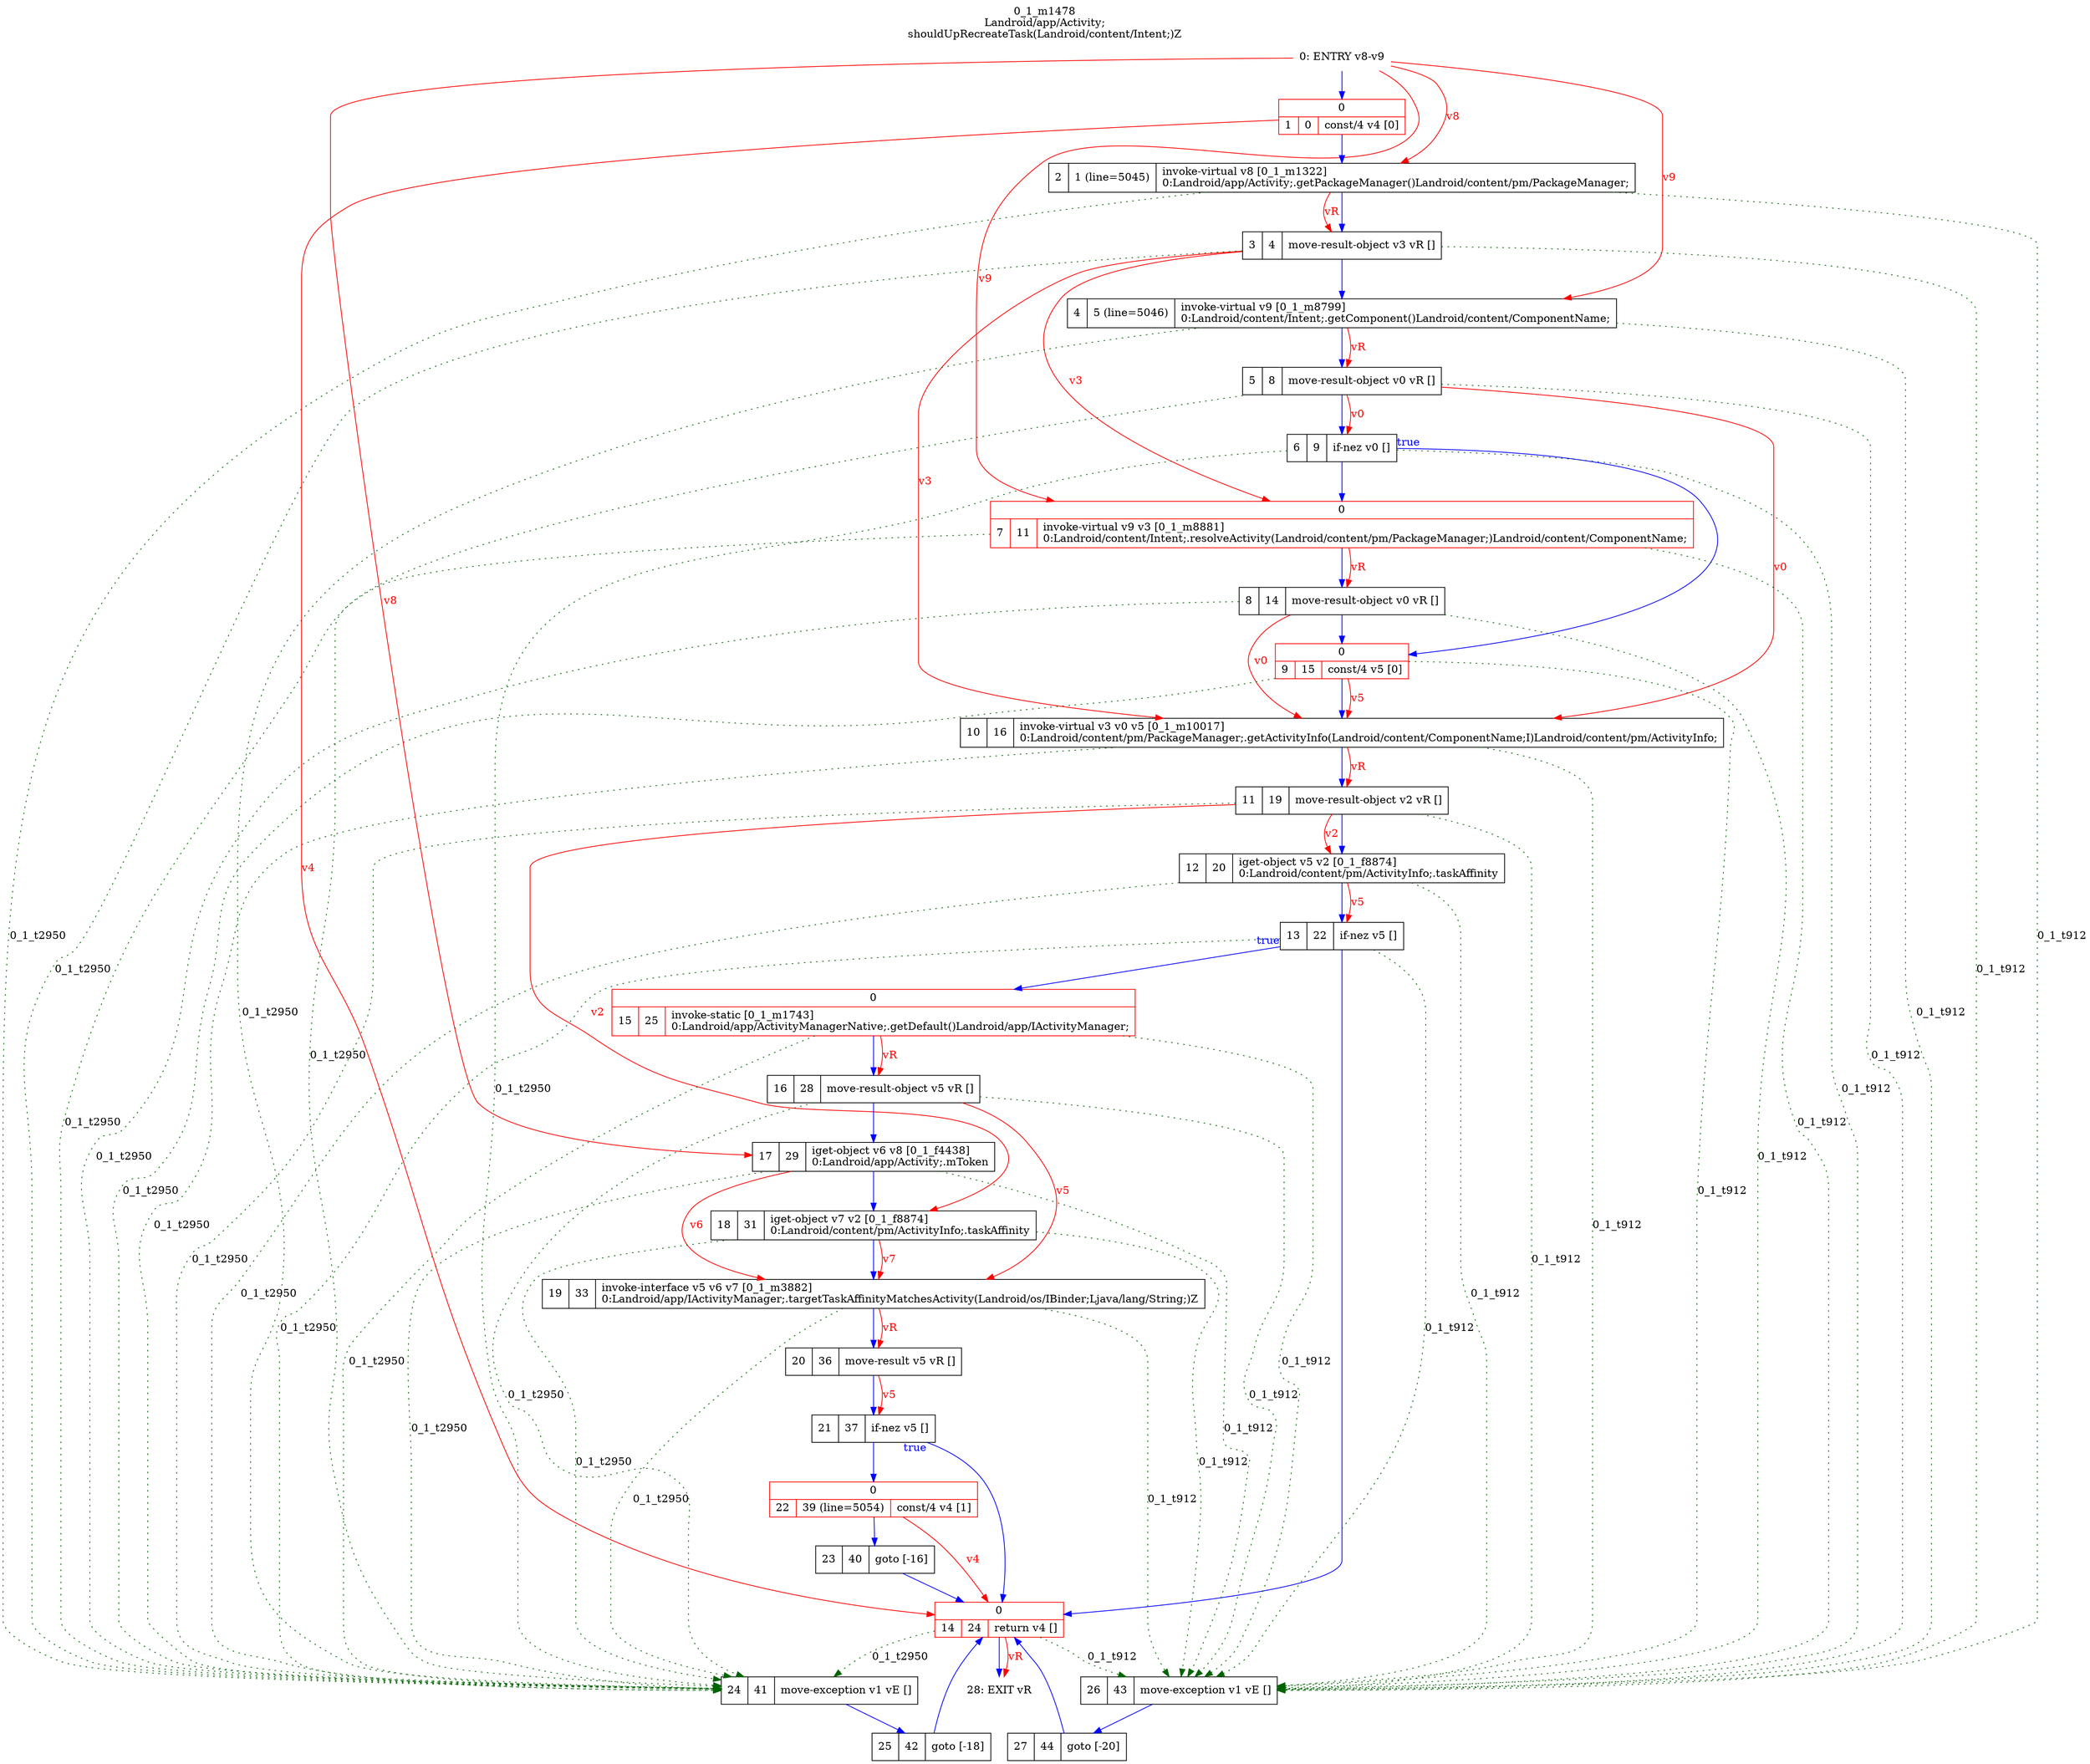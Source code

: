 digraph G {
rankdir=UD;
labelloc=t;
label="0_1_m1478\nLandroid/app/Activity;
shouldUpRecreateTask(Landroid/content/Intent;)Z";
2, 3, 4, 5, 6, 7, 8, 9, 10, 11, 12, 13, 14, 15, 16, 17, 18, 19 -> 24 [label="0_1_t2950", color=darkgreen, style=dotted];
2, 3, 4, 5, 6, 7, 8, 9, 10, 11, 12, 13, 14, 15, 16, 17, 18, 19 -> 26 [label="0_1_t912", color=darkgreen, style=dotted];
0[label="0: ENTRY v8-v9",shape=plaintext];
1[label="{0|{1|0|const/4 v4 [0]\l}}",shape=record, color=red];
2[label="2|1 (line=5045)|invoke-virtual v8 [0_1_m1322]\l0:Landroid/app/Activity;.getPackageManager()Landroid/content/pm/PackageManager;\l",shape=record,URL="0_1_m1322.dot"];
3[label="3|4|move-result-object v3 vR []\l",shape=record];
4[label="4|5 (line=5046)|invoke-virtual v9 [0_1_m8799]\l0:Landroid/content/Intent;.getComponent()Landroid/content/ComponentName;\l",shape=record,URL="0_1_m8799.dot"];
5[label="5|8|move-result-object v0 vR []\l",shape=record];
6[label="6|9|if-nez v0 []\l",shape=record];
7[label="{0|{7|11|invoke-virtual v9 v3 [0_1_m8881]\l0:Landroid/content/Intent;.resolveActivity(Landroid/content/pm/PackageManager;)Landroid/content/ComponentName;\l}}",shape=record,URL="0_1_m8881.dot", color=red];
8[label="8|14|move-result-object v0 vR []\l",shape=record];
9[label="{0|{9|15|const/4 v5 [0]\l}}",shape=record, color=red];
10[label="10|16|invoke-virtual v3 v0 v5 [0_1_m10017]\l0:Landroid/content/pm/PackageManager;.getActivityInfo(Landroid/content/ComponentName;I)Landroid/content/pm/ActivityInfo;\l",shape=record,URL="0_1_m10017.dot"];
11[label="11|19|move-result-object v2 vR []\l",shape=record];
12[label="12|20|iget-object v5 v2 [0_1_f8874]\l0:Landroid/content/pm/ActivityInfo;.taskAffinity\l",shape=record];
13[label="13|22|if-nez v5 []\l",shape=record];
14[label="{0|{14|24|return v4 []\l}}",shape=record, color=red];
15[label="{0|{15|25|invoke-static [0_1_m1743]\l0:Landroid/app/ActivityManagerNative;.getDefault()Landroid/app/IActivityManager;\l}}",shape=record,URL="0_1_m1743.dot", color=red];
16[label="16|28|move-result-object v5 vR []\l",shape=record];
17[label="17|29|iget-object v6 v8 [0_1_f4438]\l0:Landroid/app/Activity;.mToken\l",shape=record];
18[label="18|31|iget-object v7 v2 [0_1_f8874]\l0:Landroid/content/pm/ActivityInfo;.taskAffinity\l",shape=record];
19[label="19|33|invoke-interface v5 v6 v7 [0_1_m3882]\l0:Landroid/app/IActivityManager;.targetTaskAffinityMatchesActivity(Landroid/os/IBinder;Ljava/lang/String;)Z\l",shape=record,URL="0_1_m3882.dot"];
20[label="20|36|move-result v5 vR []\l",shape=record];
21[label="21|37|if-nez v5 []\l",shape=record];
22[label="{0|{22|39 (line=5054)|const/4 v4 [1]\l}}",shape=record, color=red];
23[label="23|40|goto [-16]\l",shape=record];
24[label="24|41|move-exception v1 vE []\l",shape=record];
25[label="25|42|goto [-18]\l",shape=record];
26[label="26|43|move-exception v1 vE []\l",shape=record];
27[label="27|44|goto [-20]\l",shape=record];
28[label="28: EXIT vR",shape=plaintext];
0->1 [color=blue, fontcolor=blue,weight=100, taillabel=""];
1->2 [color=blue, fontcolor=blue,weight=100, taillabel=""];
2->3 [color=blue, fontcolor=blue,weight=100, taillabel=""];
3->4 [color=blue, fontcolor=blue,weight=100, taillabel=""];
4->5 [color=blue, fontcolor=blue,weight=100, taillabel=""];
5->6 [color=blue, fontcolor=blue,weight=100, taillabel=""];
6->9 [color=blue, fontcolor=blue,weight=10, taillabel="true"];
6->7 [color=blue, fontcolor=blue,weight=100, taillabel=""];
7->8 [color=blue, fontcolor=blue,weight=100, taillabel=""];
8->9 [color=blue, fontcolor=blue,weight=100, taillabel=""];
9->10 [color=blue, fontcolor=blue,weight=100, taillabel=""];
10->11 [color=blue, fontcolor=blue,weight=100, taillabel=""];
11->12 [color=blue, fontcolor=blue,weight=100, taillabel=""];
12->13 [color=blue, fontcolor=blue,weight=100, taillabel=""];
13->15 [color=blue, fontcolor=blue,weight=10, taillabel="true"];
13->14 [color=blue, fontcolor=blue,weight=100, taillabel=""];
14->28 [color=blue, fontcolor=blue,weight=100, taillabel=""];
15->16 [color=blue, fontcolor=blue,weight=100, taillabel=""];
16->17 [color=blue, fontcolor=blue,weight=100, taillabel=""];
17->18 [color=blue, fontcolor=blue,weight=100, taillabel=""];
18->19 [color=blue, fontcolor=blue,weight=100, taillabel=""];
19->20 [color=blue, fontcolor=blue,weight=100, taillabel=""];
20->21 [color=blue, fontcolor=blue,weight=100, taillabel=""];
21->14 [color=blue, fontcolor=blue,weight=10, taillabel="true"];
21->22 [color=blue, fontcolor=blue,weight=100, taillabel=""];
22->23 [color=blue, fontcolor=blue,weight=100, taillabel=""];
23->14 [color=blue, fontcolor=blue,weight=100, taillabel=""];
24->25 [color=blue, fontcolor=blue,weight=100, taillabel=""];
25->14 [color=blue, fontcolor=blue,weight=100, taillabel=""];
26->27 [color=blue, fontcolor=blue,weight=100, taillabel=""];
27->14 [color=blue, fontcolor=blue,weight=100, taillabel=""];
0->2 [color=red, fontcolor=red, label="v8"];
2->3 [color=red, fontcolor=red, label="vR"];
0->4 [color=red, fontcolor=red, label="v9"];
4->5 [color=red, fontcolor=red, label="vR"];
5->6 [color=red, fontcolor=red, label="v0"];
0->7 [color=red, fontcolor=red, label="v9"];
3->7 [color=red, fontcolor=red, label="v3"];
7->8 [color=red, fontcolor=red, label="vR"];
3->10 [color=red, fontcolor=red, label="v3"];
5->10 [color=red, fontcolor=red, label="v0"];
8->10 [color=red, fontcolor=red, label="v0"];
9->10 [color=red, fontcolor=red, label="v5"];
10->11 [color=red, fontcolor=red, label="vR"];
11->12 [color=red, fontcolor=red, label="v2"];
12->13 [color=red, fontcolor=red, label="v5"];
1->14 [color=red, fontcolor=red, label="v4"];
22->14 [color=red, fontcolor=red, label="v4"];
15->16 [color=red, fontcolor=red, label="vR"];
0->17 [color=red, fontcolor=red, label="v8"];
11->18 [color=red, fontcolor=red, label="v2"];
16->19 [color=red, fontcolor=red, label="v5"];
17->19 [color=red, fontcolor=red, label="v6"];
18->19 [color=red, fontcolor=red, label="v7"];
19->20 [color=red, fontcolor=red, label="vR"];
20->21 [color=red, fontcolor=red, label="v5"];
14->28 [color=red, fontcolor=red, label="vR"];
}
